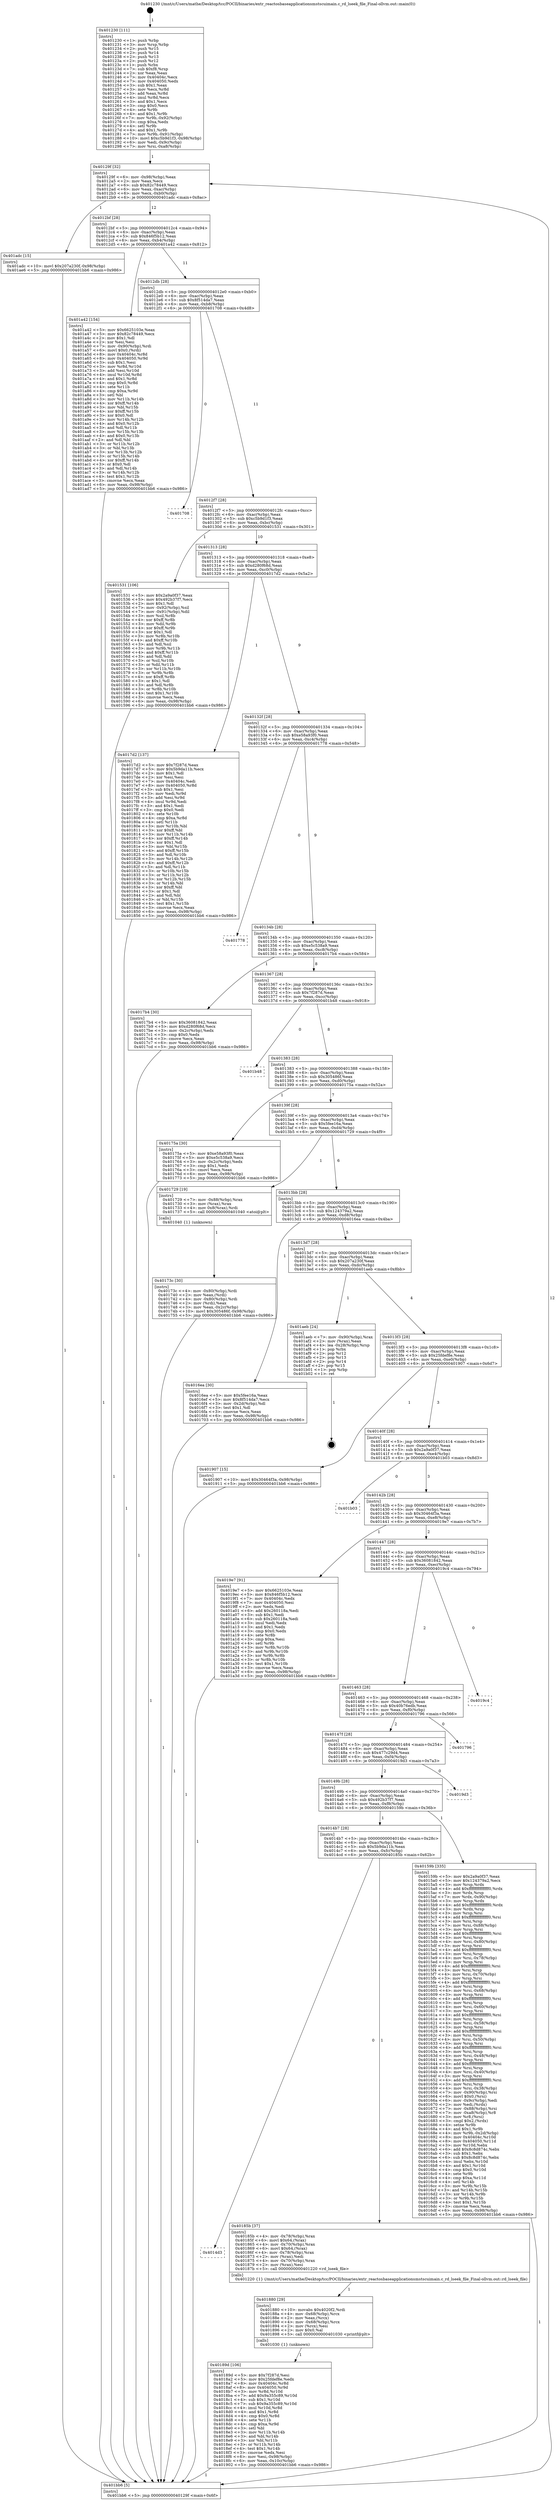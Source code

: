 digraph "0x401230" {
  label = "0x401230 (/mnt/c/Users/mathe/Desktop/tcc/POCII/binaries/extr_reactosbaseapplicationsmstscuimain.c_rd_lseek_file_Final-ollvm.out::main(0))"
  labelloc = "t"
  node[shape=record]

  Entry [label="",width=0.3,height=0.3,shape=circle,fillcolor=black,style=filled]
  "0x40129f" [label="{
     0x40129f [32]\l
     | [instrs]\l
     &nbsp;&nbsp;0x40129f \<+6\>: mov -0x98(%rbp),%eax\l
     &nbsp;&nbsp;0x4012a5 \<+2\>: mov %eax,%ecx\l
     &nbsp;&nbsp;0x4012a7 \<+6\>: sub $0x82c78449,%ecx\l
     &nbsp;&nbsp;0x4012ad \<+6\>: mov %eax,-0xac(%rbp)\l
     &nbsp;&nbsp;0x4012b3 \<+6\>: mov %ecx,-0xb0(%rbp)\l
     &nbsp;&nbsp;0x4012b9 \<+6\>: je 0000000000401adc \<main+0x8ac\>\l
  }"]
  "0x401adc" [label="{
     0x401adc [15]\l
     | [instrs]\l
     &nbsp;&nbsp;0x401adc \<+10\>: movl $0x207a230f,-0x98(%rbp)\l
     &nbsp;&nbsp;0x401ae6 \<+5\>: jmp 0000000000401bb6 \<main+0x986\>\l
  }"]
  "0x4012bf" [label="{
     0x4012bf [28]\l
     | [instrs]\l
     &nbsp;&nbsp;0x4012bf \<+5\>: jmp 00000000004012c4 \<main+0x94\>\l
     &nbsp;&nbsp;0x4012c4 \<+6\>: mov -0xac(%rbp),%eax\l
     &nbsp;&nbsp;0x4012ca \<+5\>: sub $0x846f5b12,%eax\l
     &nbsp;&nbsp;0x4012cf \<+6\>: mov %eax,-0xb4(%rbp)\l
     &nbsp;&nbsp;0x4012d5 \<+6\>: je 0000000000401a42 \<main+0x812\>\l
  }"]
  Exit [label="",width=0.3,height=0.3,shape=circle,fillcolor=black,style=filled,peripheries=2]
  "0x401a42" [label="{
     0x401a42 [154]\l
     | [instrs]\l
     &nbsp;&nbsp;0x401a42 \<+5\>: mov $0x6625103e,%eax\l
     &nbsp;&nbsp;0x401a47 \<+5\>: mov $0x82c78449,%ecx\l
     &nbsp;&nbsp;0x401a4c \<+2\>: mov $0x1,%dl\l
     &nbsp;&nbsp;0x401a4e \<+2\>: xor %esi,%esi\l
     &nbsp;&nbsp;0x401a50 \<+7\>: mov -0x90(%rbp),%rdi\l
     &nbsp;&nbsp;0x401a57 \<+6\>: movl $0x0,(%rdi)\l
     &nbsp;&nbsp;0x401a5d \<+8\>: mov 0x40404c,%r8d\l
     &nbsp;&nbsp;0x401a65 \<+8\>: mov 0x404050,%r9d\l
     &nbsp;&nbsp;0x401a6d \<+3\>: sub $0x1,%esi\l
     &nbsp;&nbsp;0x401a70 \<+3\>: mov %r8d,%r10d\l
     &nbsp;&nbsp;0x401a73 \<+3\>: add %esi,%r10d\l
     &nbsp;&nbsp;0x401a76 \<+4\>: imul %r10d,%r8d\l
     &nbsp;&nbsp;0x401a7a \<+4\>: and $0x1,%r8d\l
     &nbsp;&nbsp;0x401a7e \<+4\>: cmp $0x0,%r8d\l
     &nbsp;&nbsp;0x401a82 \<+4\>: sete %r11b\l
     &nbsp;&nbsp;0x401a86 \<+4\>: cmp $0xa,%r9d\l
     &nbsp;&nbsp;0x401a8a \<+3\>: setl %bl\l
     &nbsp;&nbsp;0x401a8d \<+3\>: mov %r11b,%r14b\l
     &nbsp;&nbsp;0x401a90 \<+4\>: xor $0xff,%r14b\l
     &nbsp;&nbsp;0x401a94 \<+3\>: mov %bl,%r15b\l
     &nbsp;&nbsp;0x401a97 \<+4\>: xor $0xff,%r15b\l
     &nbsp;&nbsp;0x401a9b \<+3\>: xor $0x0,%dl\l
     &nbsp;&nbsp;0x401a9e \<+3\>: mov %r14b,%r12b\l
     &nbsp;&nbsp;0x401aa1 \<+4\>: and $0x0,%r12b\l
     &nbsp;&nbsp;0x401aa5 \<+3\>: and %dl,%r11b\l
     &nbsp;&nbsp;0x401aa8 \<+3\>: mov %r15b,%r13b\l
     &nbsp;&nbsp;0x401aab \<+4\>: and $0x0,%r13b\l
     &nbsp;&nbsp;0x401aaf \<+2\>: and %dl,%bl\l
     &nbsp;&nbsp;0x401ab1 \<+3\>: or %r11b,%r12b\l
     &nbsp;&nbsp;0x401ab4 \<+3\>: or %bl,%r13b\l
     &nbsp;&nbsp;0x401ab7 \<+3\>: xor %r13b,%r12b\l
     &nbsp;&nbsp;0x401aba \<+3\>: or %r15b,%r14b\l
     &nbsp;&nbsp;0x401abd \<+4\>: xor $0xff,%r14b\l
     &nbsp;&nbsp;0x401ac1 \<+3\>: or $0x0,%dl\l
     &nbsp;&nbsp;0x401ac4 \<+3\>: and %dl,%r14b\l
     &nbsp;&nbsp;0x401ac7 \<+3\>: or %r14b,%r12b\l
     &nbsp;&nbsp;0x401aca \<+4\>: test $0x1,%r12b\l
     &nbsp;&nbsp;0x401ace \<+3\>: cmovne %ecx,%eax\l
     &nbsp;&nbsp;0x401ad1 \<+6\>: mov %eax,-0x98(%rbp)\l
     &nbsp;&nbsp;0x401ad7 \<+5\>: jmp 0000000000401bb6 \<main+0x986\>\l
  }"]
  "0x4012db" [label="{
     0x4012db [28]\l
     | [instrs]\l
     &nbsp;&nbsp;0x4012db \<+5\>: jmp 00000000004012e0 \<main+0xb0\>\l
     &nbsp;&nbsp;0x4012e0 \<+6\>: mov -0xac(%rbp),%eax\l
     &nbsp;&nbsp;0x4012e6 \<+5\>: sub $0x8f514da7,%eax\l
     &nbsp;&nbsp;0x4012eb \<+6\>: mov %eax,-0xb8(%rbp)\l
     &nbsp;&nbsp;0x4012f1 \<+6\>: je 0000000000401708 \<main+0x4d8\>\l
  }"]
  "0x40189d" [label="{
     0x40189d [106]\l
     | [instrs]\l
     &nbsp;&nbsp;0x40189d \<+5\>: mov $0x7f287d,%esi\l
     &nbsp;&nbsp;0x4018a2 \<+5\>: mov $0x25fdef8e,%edx\l
     &nbsp;&nbsp;0x4018a7 \<+8\>: mov 0x40404c,%r8d\l
     &nbsp;&nbsp;0x4018af \<+8\>: mov 0x404050,%r9d\l
     &nbsp;&nbsp;0x4018b7 \<+3\>: mov %r8d,%r10d\l
     &nbsp;&nbsp;0x4018ba \<+7\>: add $0x9a355c89,%r10d\l
     &nbsp;&nbsp;0x4018c1 \<+4\>: sub $0x1,%r10d\l
     &nbsp;&nbsp;0x4018c5 \<+7\>: sub $0x9a355c89,%r10d\l
     &nbsp;&nbsp;0x4018cc \<+4\>: imul %r10d,%r8d\l
     &nbsp;&nbsp;0x4018d0 \<+4\>: and $0x1,%r8d\l
     &nbsp;&nbsp;0x4018d4 \<+4\>: cmp $0x0,%r8d\l
     &nbsp;&nbsp;0x4018d8 \<+4\>: sete %r11b\l
     &nbsp;&nbsp;0x4018dc \<+4\>: cmp $0xa,%r9d\l
     &nbsp;&nbsp;0x4018e0 \<+3\>: setl %bl\l
     &nbsp;&nbsp;0x4018e3 \<+3\>: mov %r11b,%r14b\l
     &nbsp;&nbsp;0x4018e6 \<+3\>: and %bl,%r14b\l
     &nbsp;&nbsp;0x4018e9 \<+3\>: xor %bl,%r11b\l
     &nbsp;&nbsp;0x4018ec \<+3\>: or %r11b,%r14b\l
     &nbsp;&nbsp;0x4018ef \<+4\>: test $0x1,%r14b\l
     &nbsp;&nbsp;0x4018f3 \<+3\>: cmovne %edx,%esi\l
     &nbsp;&nbsp;0x4018f6 \<+6\>: mov %esi,-0x98(%rbp)\l
     &nbsp;&nbsp;0x4018fc \<+6\>: mov %eax,-0x10c(%rbp)\l
     &nbsp;&nbsp;0x401902 \<+5\>: jmp 0000000000401bb6 \<main+0x986\>\l
  }"]
  "0x401708" [label="{
     0x401708\l
  }", style=dashed]
  "0x4012f7" [label="{
     0x4012f7 [28]\l
     | [instrs]\l
     &nbsp;&nbsp;0x4012f7 \<+5\>: jmp 00000000004012fc \<main+0xcc\>\l
     &nbsp;&nbsp;0x4012fc \<+6\>: mov -0xac(%rbp),%eax\l
     &nbsp;&nbsp;0x401302 \<+5\>: sub $0xc5b9d1f3,%eax\l
     &nbsp;&nbsp;0x401307 \<+6\>: mov %eax,-0xbc(%rbp)\l
     &nbsp;&nbsp;0x40130d \<+6\>: je 0000000000401531 \<main+0x301\>\l
  }"]
  "0x401880" [label="{
     0x401880 [29]\l
     | [instrs]\l
     &nbsp;&nbsp;0x401880 \<+10\>: movabs $0x4020f2,%rdi\l
     &nbsp;&nbsp;0x40188a \<+4\>: mov -0x68(%rbp),%rcx\l
     &nbsp;&nbsp;0x40188e \<+2\>: mov %eax,(%rcx)\l
     &nbsp;&nbsp;0x401890 \<+4\>: mov -0x68(%rbp),%rcx\l
     &nbsp;&nbsp;0x401894 \<+2\>: mov (%rcx),%esi\l
     &nbsp;&nbsp;0x401896 \<+2\>: mov $0x0,%al\l
     &nbsp;&nbsp;0x401898 \<+5\>: call 0000000000401030 \<printf@plt\>\l
     | [calls]\l
     &nbsp;&nbsp;0x401030 \{1\} (unknown)\l
  }"]
  "0x401531" [label="{
     0x401531 [106]\l
     | [instrs]\l
     &nbsp;&nbsp;0x401531 \<+5\>: mov $0x2a9a0f37,%eax\l
     &nbsp;&nbsp;0x401536 \<+5\>: mov $0x492b37f7,%ecx\l
     &nbsp;&nbsp;0x40153b \<+2\>: mov $0x1,%dl\l
     &nbsp;&nbsp;0x40153d \<+7\>: mov -0x92(%rbp),%sil\l
     &nbsp;&nbsp;0x401544 \<+7\>: mov -0x91(%rbp),%dil\l
     &nbsp;&nbsp;0x40154b \<+3\>: mov %sil,%r8b\l
     &nbsp;&nbsp;0x40154e \<+4\>: xor $0xff,%r8b\l
     &nbsp;&nbsp;0x401552 \<+3\>: mov %dil,%r9b\l
     &nbsp;&nbsp;0x401555 \<+4\>: xor $0xff,%r9b\l
     &nbsp;&nbsp;0x401559 \<+3\>: xor $0x1,%dl\l
     &nbsp;&nbsp;0x40155c \<+3\>: mov %r8b,%r10b\l
     &nbsp;&nbsp;0x40155f \<+4\>: and $0xff,%r10b\l
     &nbsp;&nbsp;0x401563 \<+3\>: and %dl,%sil\l
     &nbsp;&nbsp;0x401566 \<+3\>: mov %r9b,%r11b\l
     &nbsp;&nbsp;0x401569 \<+4\>: and $0xff,%r11b\l
     &nbsp;&nbsp;0x40156d \<+3\>: and %dl,%dil\l
     &nbsp;&nbsp;0x401570 \<+3\>: or %sil,%r10b\l
     &nbsp;&nbsp;0x401573 \<+3\>: or %dil,%r11b\l
     &nbsp;&nbsp;0x401576 \<+3\>: xor %r11b,%r10b\l
     &nbsp;&nbsp;0x401579 \<+3\>: or %r9b,%r8b\l
     &nbsp;&nbsp;0x40157c \<+4\>: xor $0xff,%r8b\l
     &nbsp;&nbsp;0x401580 \<+3\>: or $0x1,%dl\l
     &nbsp;&nbsp;0x401583 \<+3\>: and %dl,%r8b\l
     &nbsp;&nbsp;0x401586 \<+3\>: or %r8b,%r10b\l
     &nbsp;&nbsp;0x401589 \<+4\>: test $0x1,%r10b\l
     &nbsp;&nbsp;0x40158d \<+3\>: cmovne %ecx,%eax\l
     &nbsp;&nbsp;0x401590 \<+6\>: mov %eax,-0x98(%rbp)\l
     &nbsp;&nbsp;0x401596 \<+5\>: jmp 0000000000401bb6 \<main+0x986\>\l
  }"]
  "0x401313" [label="{
     0x401313 [28]\l
     | [instrs]\l
     &nbsp;&nbsp;0x401313 \<+5\>: jmp 0000000000401318 \<main+0xe8\>\l
     &nbsp;&nbsp;0x401318 \<+6\>: mov -0xac(%rbp),%eax\l
     &nbsp;&nbsp;0x40131e \<+5\>: sub $0xd280f68d,%eax\l
     &nbsp;&nbsp;0x401323 \<+6\>: mov %eax,-0xc0(%rbp)\l
     &nbsp;&nbsp;0x401329 \<+6\>: je 00000000004017d2 \<main+0x5a2\>\l
  }"]
  "0x401bb6" [label="{
     0x401bb6 [5]\l
     | [instrs]\l
     &nbsp;&nbsp;0x401bb6 \<+5\>: jmp 000000000040129f \<main+0x6f\>\l
  }"]
  "0x401230" [label="{
     0x401230 [111]\l
     | [instrs]\l
     &nbsp;&nbsp;0x401230 \<+1\>: push %rbp\l
     &nbsp;&nbsp;0x401231 \<+3\>: mov %rsp,%rbp\l
     &nbsp;&nbsp;0x401234 \<+2\>: push %r15\l
     &nbsp;&nbsp;0x401236 \<+2\>: push %r14\l
     &nbsp;&nbsp;0x401238 \<+2\>: push %r13\l
     &nbsp;&nbsp;0x40123a \<+2\>: push %r12\l
     &nbsp;&nbsp;0x40123c \<+1\>: push %rbx\l
     &nbsp;&nbsp;0x40123d \<+7\>: sub $0xf8,%rsp\l
     &nbsp;&nbsp;0x401244 \<+2\>: xor %eax,%eax\l
     &nbsp;&nbsp;0x401246 \<+7\>: mov 0x40404c,%ecx\l
     &nbsp;&nbsp;0x40124d \<+7\>: mov 0x404050,%edx\l
     &nbsp;&nbsp;0x401254 \<+3\>: sub $0x1,%eax\l
     &nbsp;&nbsp;0x401257 \<+3\>: mov %ecx,%r8d\l
     &nbsp;&nbsp;0x40125a \<+3\>: add %eax,%r8d\l
     &nbsp;&nbsp;0x40125d \<+4\>: imul %r8d,%ecx\l
     &nbsp;&nbsp;0x401261 \<+3\>: and $0x1,%ecx\l
     &nbsp;&nbsp;0x401264 \<+3\>: cmp $0x0,%ecx\l
     &nbsp;&nbsp;0x401267 \<+4\>: sete %r9b\l
     &nbsp;&nbsp;0x40126b \<+4\>: and $0x1,%r9b\l
     &nbsp;&nbsp;0x40126f \<+7\>: mov %r9b,-0x92(%rbp)\l
     &nbsp;&nbsp;0x401276 \<+3\>: cmp $0xa,%edx\l
     &nbsp;&nbsp;0x401279 \<+4\>: setl %r9b\l
     &nbsp;&nbsp;0x40127d \<+4\>: and $0x1,%r9b\l
     &nbsp;&nbsp;0x401281 \<+7\>: mov %r9b,-0x91(%rbp)\l
     &nbsp;&nbsp;0x401288 \<+10\>: movl $0xc5b9d1f3,-0x98(%rbp)\l
     &nbsp;&nbsp;0x401292 \<+6\>: mov %edi,-0x9c(%rbp)\l
     &nbsp;&nbsp;0x401298 \<+7\>: mov %rsi,-0xa8(%rbp)\l
  }"]
  "0x4014d3" [label="{
     0x4014d3\l
  }", style=dashed]
  "0x4017d2" [label="{
     0x4017d2 [137]\l
     | [instrs]\l
     &nbsp;&nbsp;0x4017d2 \<+5\>: mov $0x7f287d,%eax\l
     &nbsp;&nbsp;0x4017d7 \<+5\>: mov $0x5b9da11b,%ecx\l
     &nbsp;&nbsp;0x4017dc \<+2\>: mov $0x1,%dl\l
     &nbsp;&nbsp;0x4017de \<+2\>: xor %esi,%esi\l
     &nbsp;&nbsp;0x4017e0 \<+7\>: mov 0x40404c,%edi\l
     &nbsp;&nbsp;0x4017e7 \<+8\>: mov 0x404050,%r8d\l
     &nbsp;&nbsp;0x4017ef \<+3\>: sub $0x1,%esi\l
     &nbsp;&nbsp;0x4017f2 \<+3\>: mov %edi,%r9d\l
     &nbsp;&nbsp;0x4017f5 \<+3\>: add %esi,%r9d\l
     &nbsp;&nbsp;0x4017f8 \<+4\>: imul %r9d,%edi\l
     &nbsp;&nbsp;0x4017fc \<+3\>: and $0x1,%edi\l
     &nbsp;&nbsp;0x4017ff \<+3\>: cmp $0x0,%edi\l
     &nbsp;&nbsp;0x401802 \<+4\>: sete %r10b\l
     &nbsp;&nbsp;0x401806 \<+4\>: cmp $0xa,%r8d\l
     &nbsp;&nbsp;0x40180a \<+4\>: setl %r11b\l
     &nbsp;&nbsp;0x40180e \<+3\>: mov %r10b,%bl\l
     &nbsp;&nbsp;0x401811 \<+3\>: xor $0xff,%bl\l
     &nbsp;&nbsp;0x401814 \<+3\>: mov %r11b,%r14b\l
     &nbsp;&nbsp;0x401817 \<+4\>: xor $0xff,%r14b\l
     &nbsp;&nbsp;0x40181b \<+3\>: xor $0x1,%dl\l
     &nbsp;&nbsp;0x40181e \<+3\>: mov %bl,%r15b\l
     &nbsp;&nbsp;0x401821 \<+4\>: and $0xff,%r15b\l
     &nbsp;&nbsp;0x401825 \<+3\>: and %dl,%r10b\l
     &nbsp;&nbsp;0x401828 \<+3\>: mov %r14b,%r12b\l
     &nbsp;&nbsp;0x40182b \<+4\>: and $0xff,%r12b\l
     &nbsp;&nbsp;0x40182f \<+3\>: and %dl,%r11b\l
     &nbsp;&nbsp;0x401832 \<+3\>: or %r10b,%r15b\l
     &nbsp;&nbsp;0x401835 \<+3\>: or %r11b,%r12b\l
     &nbsp;&nbsp;0x401838 \<+3\>: xor %r12b,%r15b\l
     &nbsp;&nbsp;0x40183b \<+3\>: or %r14b,%bl\l
     &nbsp;&nbsp;0x40183e \<+3\>: xor $0xff,%bl\l
     &nbsp;&nbsp;0x401841 \<+3\>: or $0x1,%dl\l
     &nbsp;&nbsp;0x401844 \<+2\>: and %dl,%bl\l
     &nbsp;&nbsp;0x401846 \<+3\>: or %bl,%r15b\l
     &nbsp;&nbsp;0x401849 \<+4\>: test $0x1,%r15b\l
     &nbsp;&nbsp;0x40184d \<+3\>: cmovne %ecx,%eax\l
     &nbsp;&nbsp;0x401850 \<+6\>: mov %eax,-0x98(%rbp)\l
     &nbsp;&nbsp;0x401856 \<+5\>: jmp 0000000000401bb6 \<main+0x986\>\l
  }"]
  "0x40132f" [label="{
     0x40132f [28]\l
     | [instrs]\l
     &nbsp;&nbsp;0x40132f \<+5\>: jmp 0000000000401334 \<main+0x104\>\l
     &nbsp;&nbsp;0x401334 \<+6\>: mov -0xac(%rbp),%eax\l
     &nbsp;&nbsp;0x40133a \<+5\>: sub $0xe58a93f0,%eax\l
     &nbsp;&nbsp;0x40133f \<+6\>: mov %eax,-0xc4(%rbp)\l
     &nbsp;&nbsp;0x401345 \<+6\>: je 0000000000401778 \<main+0x548\>\l
  }"]
  "0x40185b" [label="{
     0x40185b [37]\l
     | [instrs]\l
     &nbsp;&nbsp;0x40185b \<+4\>: mov -0x78(%rbp),%rax\l
     &nbsp;&nbsp;0x40185f \<+6\>: movl $0x64,(%rax)\l
     &nbsp;&nbsp;0x401865 \<+4\>: mov -0x70(%rbp),%rax\l
     &nbsp;&nbsp;0x401869 \<+6\>: movl $0x64,(%rax)\l
     &nbsp;&nbsp;0x40186f \<+4\>: mov -0x78(%rbp),%rax\l
     &nbsp;&nbsp;0x401873 \<+2\>: mov (%rax),%edi\l
     &nbsp;&nbsp;0x401875 \<+4\>: mov -0x70(%rbp),%rax\l
     &nbsp;&nbsp;0x401879 \<+2\>: mov (%rax),%esi\l
     &nbsp;&nbsp;0x40187b \<+5\>: call 0000000000401220 \<rd_lseek_file\>\l
     | [calls]\l
     &nbsp;&nbsp;0x401220 \{1\} (/mnt/c/Users/mathe/Desktop/tcc/POCII/binaries/extr_reactosbaseapplicationsmstscuimain.c_rd_lseek_file_Final-ollvm.out::rd_lseek_file)\l
  }"]
  "0x401778" [label="{
     0x401778\l
  }", style=dashed]
  "0x40134b" [label="{
     0x40134b [28]\l
     | [instrs]\l
     &nbsp;&nbsp;0x40134b \<+5\>: jmp 0000000000401350 \<main+0x120\>\l
     &nbsp;&nbsp;0x401350 \<+6\>: mov -0xac(%rbp),%eax\l
     &nbsp;&nbsp;0x401356 \<+5\>: sub $0xe5c538a9,%eax\l
     &nbsp;&nbsp;0x40135b \<+6\>: mov %eax,-0xc8(%rbp)\l
     &nbsp;&nbsp;0x401361 \<+6\>: je 00000000004017b4 \<main+0x584\>\l
  }"]
  "0x40173c" [label="{
     0x40173c [30]\l
     | [instrs]\l
     &nbsp;&nbsp;0x40173c \<+4\>: mov -0x80(%rbp),%rdi\l
     &nbsp;&nbsp;0x401740 \<+2\>: mov %eax,(%rdi)\l
     &nbsp;&nbsp;0x401742 \<+4\>: mov -0x80(%rbp),%rdi\l
     &nbsp;&nbsp;0x401746 \<+2\>: mov (%rdi),%eax\l
     &nbsp;&nbsp;0x401748 \<+3\>: mov %eax,-0x2c(%rbp)\l
     &nbsp;&nbsp;0x40174b \<+10\>: movl $0x305486f,-0x98(%rbp)\l
     &nbsp;&nbsp;0x401755 \<+5\>: jmp 0000000000401bb6 \<main+0x986\>\l
  }"]
  "0x4017b4" [label="{
     0x4017b4 [30]\l
     | [instrs]\l
     &nbsp;&nbsp;0x4017b4 \<+5\>: mov $0x36081842,%eax\l
     &nbsp;&nbsp;0x4017b9 \<+5\>: mov $0xd280f68d,%ecx\l
     &nbsp;&nbsp;0x4017be \<+3\>: mov -0x2c(%rbp),%edx\l
     &nbsp;&nbsp;0x4017c1 \<+3\>: cmp $0x0,%edx\l
     &nbsp;&nbsp;0x4017c4 \<+3\>: cmove %ecx,%eax\l
     &nbsp;&nbsp;0x4017c7 \<+6\>: mov %eax,-0x98(%rbp)\l
     &nbsp;&nbsp;0x4017cd \<+5\>: jmp 0000000000401bb6 \<main+0x986\>\l
  }"]
  "0x401367" [label="{
     0x401367 [28]\l
     | [instrs]\l
     &nbsp;&nbsp;0x401367 \<+5\>: jmp 000000000040136c \<main+0x13c\>\l
     &nbsp;&nbsp;0x40136c \<+6\>: mov -0xac(%rbp),%eax\l
     &nbsp;&nbsp;0x401372 \<+5\>: sub $0x7f287d,%eax\l
     &nbsp;&nbsp;0x401377 \<+6\>: mov %eax,-0xcc(%rbp)\l
     &nbsp;&nbsp;0x40137d \<+6\>: je 0000000000401b48 \<main+0x918\>\l
  }"]
  "0x4014b7" [label="{
     0x4014b7 [28]\l
     | [instrs]\l
     &nbsp;&nbsp;0x4014b7 \<+5\>: jmp 00000000004014bc \<main+0x28c\>\l
     &nbsp;&nbsp;0x4014bc \<+6\>: mov -0xac(%rbp),%eax\l
     &nbsp;&nbsp;0x4014c2 \<+5\>: sub $0x5b9da11b,%eax\l
     &nbsp;&nbsp;0x4014c7 \<+6\>: mov %eax,-0xfc(%rbp)\l
     &nbsp;&nbsp;0x4014cd \<+6\>: je 000000000040185b \<main+0x62b\>\l
  }"]
  "0x401b48" [label="{
     0x401b48\l
  }", style=dashed]
  "0x401383" [label="{
     0x401383 [28]\l
     | [instrs]\l
     &nbsp;&nbsp;0x401383 \<+5\>: jmp 0000000000401388 \<main+0x158\>\l
     &nbsp;&nbsp;0x401388 \<+6\>: mov -0xac(%rbp),%eax\l
     &nbsp;&nbsp;0x40138e \<+5\>: sub $0x305486f,%eax\l
     &nbsp;&nbsp;0x401393 \<+6\>: mov %eax,-0xd0(%rbp)\l
     &nbsp;&nbsp;0x401399 \<+6\>: je 000000000040175a \<main+0x52a\>\l
  }"]
  "0x40159b" [label="{
     0x40159b [335]\l
     | [instrs]\l
     &nbsp;&nbsp;0x40159b \<+5\>: mov $0x2a9a0f37,%eax\l
     &nbsp;&nbsp;0x4015a0 \<+5\>: mov $0x124379a2,%ecx\l
     &nbsp;&nbsp;0x4015a5 \<+3\>: mov %rsp,%rdx\l
     &nbsp;&nbsp;0x4015a8 \<+4\>: add $0xfffffffffffffff0,%rdx\l
     &nbsp;&nbsp;0x4015ac \<+3\>: mov %rdx,%rsp\l
     &nbsp;&nbsp;0x4015af \<+7\>: mov %rdx,-0x90(%rbp)\l
     &nbsp;&nbsp;0x4015b6 \<+3\>: mov %rsp,%rdx\l
     &nbsp;&nbsp;0x4015b9 \<+4\>: add $0xfffffffffffffff0,%rdx\l
     &nbsp;&nbsp;0x4015bd \<+3\>: mov %rdx,%rsp\l
     &nbsp;&nbsp;0x4015c0 \<+3\>: mov %rsp,%rsi\l
     &nbsp;&nbsp;0x4015c3 \<+4\>: add $0xfffffffffffffff0,%rsi\l
     &nbsp;&nbsp;0x4015c7 \<+3\>: mov %rsi,%rsp\l
     &nbsp;&nbsp;0x4015ca \<+7\>: mov %rsi,-0x88(%rbp)\l
     &nbsp;&nbsp;0x4015d1 \<+3\>: mov %rsp,%rsi\l
     &nbsp;&nbsp;0x4015d4 \<+4\>: add $0xfffffffffffffff0,%rsi\l
     &nbsp;&nbsp;0x4015d8 \<+3\>: mov %rsi,%rsp\l
     &nbsp;&nbsp;0x4015db \<+4\>: mov %rsi,-0x80(%rbp)\l
     &nbsp;&nbsp;0x4015df \<+3\>: mov %rsp,%rsi\l
     &nbsp;&nbsp;0x4015e2 \<+4\>: add $0xfffffffffffffff0,%rsi\l
     &nbsp;&nbsp;0x4015e6 \<+3\>: mov %rsi,%rsp\l
     &nbsp;&nbsp;0x4015e9 \<+4\>: mov %rsi,-0x78(%rbp)\l
     &nbsp;&nbsp;0x4015ed \<+3\>: mov %rsp,%rsi\l
     &nbsp;&nbsp;0x4015f0 \<+4\>: add $0xfffffffffffffff0,%rsi\l
     &nbsp;&nbsp;0x4015f4 \<+3\>: mov %rsi,%rsp\l
     &nbsp;&nbsp;0x4015f7 \<+4\>: mov %rsi,-0x70(%rbp)\l
     &nbsp;&nbsp;0x4015fb \<+3\>: mov %rsp,%rsi\l
     &nbsp;&nbsp;0x4015fe \<+4\>: add $0xfffffffffffffff0,%rsi\l
     &nbsp;&nbsp;0x401602 \<+3\>: mov %rsi,%rsp\l
     &nbsp;&nbsp;0x401605 \<+4\>: mov %rsi,-0x68(%rbp)\l
     &nbsp;&nbsp;0x401609 \<+3\>: mov %rsp,%rsi\l
     &nbsp;&nbsp;0x40160c \<+4\>: add $0xfffffffffffffff0,%rsi\l
     &nbsp;&nbsp;0x401610 \<+3\>: mov %rsi,%rsp\l
     &nbsp;&nbsp;0x401613 \<+4\>: mov %rsi,-0x60(%rbp)\l
     &nbsp;&nbsp;0x401617 \<+3\>: mov %rsp,%rsi\l
     &nbsp;&nbsp;0x40161a \<+4\>: add $0xfffffffffffffff0,%rsi\l
     &nbsp;&nbsp;0x40161e \<+3\>: mov %rsi,%rsp\l
     &nbsp;&nbsp;0x401621 \<+4\>: mov %rsi,-0x58(%rbp)\l
     &nbsp;&nbsp;0x401625 \<+3\>: mov %rsp,%rsi\l
     &nbsp;&nbsp;0x401628 \<+4\>: add $0xfffffffffffffff0,%rsi\l
     &nbsp;&nbsp;0x40162c \<+3\>: mov %rsi,%rsp\l
     &nbsp;&nbsp;0x40162f \<+4\>: mov %rsi,-0x50(%rbp)\l
     &nbsp;&nbsp;0x401633 \<+3\>: mov %rsp,%rsi\l
     &nbsp;&nbsp;0x401636 \<+4\>: add $0xfffffffffffffff0,%rsi\l
     &nbsp;&nbsp;0x40163a \<+3\>: mov %rsi,%rsp\l
     &nbsp;&nbsp;0x40163d \<+4\>: mov %rsi,-0x48(%rbp)\l
     &nbsp;&nbsp;0x401641 \<+3\>: mov %rsp,%rsi\l
     &nbsp;&nbsp;0x401644 \<+4\>: add $0xfffffffffffffff0,%rsi\l
     &nbsp;&nbsp;0x401648 \<+3\>: mov %rsi,%rsp\l
     &nbsp;&nbsp;0x40164b \<+4\>: mov %rsi,-0x40(%rbp)\l
     &nbsp;&nbsp;0x40164f \<+3\>: mov %rsp,%rsi\l
     &nbsp;&nbsp;0x401652 \<+4\>: add $0xfffffffffffffff0,%rsi\l
     &nbsp;&nbsp;0x401656 \<+3\>: mov %rsi,%rsp\l
     &nbsp;&nbsp;0x401659 \<+4\>: mov %rsi,-0x38(%rbp)\l
     &nbsp;&nbsp;0x40165d \<+7\>: mov -0x90(%rbp),%rsi\l
     &nbsp;&nbsp;0x401664 \<+6\>: movl $0x0,(%rsi)\l
     &nbsp;&nbsp;0x40166a \<+6\>: mov -0x9c(%rbp),%edi\l
     &nbsp;&nbsp;0x401670 \<+2\>: mov %edi,(%rdx)\l
     &nbsp;&nbsp;0x401672 \<+7\>: mov -0x88(%rbp),%rsi\l
     &nbsp;&nbsp;0x401679 \<+7\>: mov -0xa8(%rbp),%r8\l
     &nbsp;&nbsp;0x401680 \<+3\>: mov %r8,(%rsi)\l
     &nbsp;&nbsp;0x401683 \<+3\>: cmpl $0x2,(%rdx)\l
     &nbsp;&nbsp;0x401686 \<+4\>: setne %r9b\l
     &nbsp;&nbsp;0x40168a \<+4\>: and $0x1,%r9b\l
     &nbsp;&nbsp;0x40168e \<+4\>: mov %r9b,-0x2d(%rbp)\l
     &nbsp;&nbsp;0x401692 \<+8\>: mov 0x40404c,%r10d\l
     &nbsp;&nbsp;0x40169a \<+8\>: mov 0x404050,%r11d\l
     &nbsp;&nbsp;0x4016a2 \<+3\>: mov %r10d,%ebx\l
     &nbsp;&nbsp;0x4016a5 \<+6\>: add $0x8c8d874c,%ebx\l
     &nbsp;&nbsp;0x4016ab \<+3\>: sub $0x1,%ebx\l
     &nbsp;&nbsp;0x4016ae \<+6\>: sub $0x8c8d874c,%ebx\l
     &nbsp;&nbsp;0x4016b4 \<+4\>: imul %ebx,%r10d\l
     &nbsp;&nbsp;0x4016b8 \<+4\>: and $0x1,%r10d\l
     &nbsp;&nbsp;0x4016bc \<+4\>: cmp $0x0,%r10d\l
     &nbsp;&nbsp;0x4016c0 \<+4\>: sete %r9b\l
     &nbsp;&nbsp;0x4016c4 \<+4\>: cmp $0xa,%r11d\l
     &nbsp;&nbsp;0x4016c8 \<+4\>: setl %r14b\l
     &nbsp;&nbsp;0x4016cc \<+3\>: mov %r9b,%r15b\l
     &nbsp;&nbsp;0x4016cf \<+3\>: and %r14b,%r15b\l
     &nbsp;&nbsp;0x4016d2 \<+3\>: xor %r14b,%r9b\l
     &nbsp;&nbsp;0x4016d5 \<+3\>: or %r9b,%r15b\l
     &nbsp;&nbsp;0x4016d8 \<+4\>: test $0x1,%r15b\l
     &nbsp;&nbsp;0x4016dc \<+3\>: cmovne %ecx,%eax\l
     &nbsp;&nbsp;0x4016df \<+6\>: mov %eax,-0x98(%rbp)\l
     &nbsp;&nbsp;0x4016e5 \<+5\>: jmp 0000000000401bb6 \<main+0x986\>\l
  }"]
  "0x40175a" [label="{
     0x40175a [30]\l
     | [instrs]\l
     &nbsp;&nbsp;0x40175a \<+5\>: mov $0xe58a93f0,%eax\l
     &nbsp;&nbsp;0x40175f \<+5\>: mov $0xe5c538a9,%ecx\l
     &nbsp;&nbsp;0x401764 \<+3\>: mov -0x2c(%rbp),%edx\l
     &nbsp;&nbsp;0x401767 \<+3\>: cmp $0x1,%edx\l
     &nbsp;&nbsp;0x40176a \<+3\>: cmovl %ecx,%eax\l
     &nbsp;&nbsp;0x40176d \<+6\>: mov %eax,-0x98(%rbp)\l
     &nbsp;&nbsp;0x401773 \<+5\>: jmp 0000000000401bb6 \<main+0x986\>\l
  }"]
  "0x40139f" [label="{
     0x40139f [28]\l
     | [instrs]\l
     &nbsp;&nbsp;0x40139f \<+5\>: jmp 00000000004013a4 \<main+0x174\>\l
     &nbsp;&nbsp;0x4013a4 \<+6\>: mov -0xac(%rbp),%eax\l
     &nbsp;&nbsp;0x4013aa \<+5\>: sub $0x5fee16a,%eax\l
     &nbsp;&nbsp;0x4013af \<+6\>: mov %eax,-0xd4(%rbp)\l
     &nbsp;&nbsp;0x4013b5 \<+6\>: je 0000000000401729 \<main+0x4f9\>\l
  }"]
  "0x40149b" [label="{
     0x40149b [28]\l
     | [instrs]\l
     &nbsp;&nbsp;0x40149b \<+5\>: jmp 00000000004014a0 \<main+0x270\>\l
     &nbsp;&nbsp;0x4014a0 \<+6\>: mov -0xac(%rbp),%eax\l
     &nbsp;&nbsp;0x4014a6 \<+5\>: sub $0x492b37f7,%eax\l
     &nbsp;&nbsp;0x4014ab \<+6\>: mov %eax,-0xf8(%rbp)\l
     &nbsp;&nbsp;0x4014b1 \<+6\>: je 000000000040159b \<main+0x36b\>\l
  }"]
  "0x401729" [label="{
     0x401729 [19]\l
     | [instrs]\l
     &nbsp;&nbsp;0x401729 \<+7\>: mov -0x88(%rbp),%rax\l
     &nbsp;&nbsp;0x401730 \<+3\>: mov (%rax),%rax\l
     &nbsp;&nbsp;0x401733 \<+4\>: mov 0x8(%rax),%rdi\l
     &nbsp;&nbsp;0x401737 \<+5\>: call 0000000000401040 \<atoi@plt\>\l
     | [calls]\l
     &nbsp;&nbsp;0x401040 \{1\} (unknown)\l
  }"]
  "0x4013bb" [label="{
     0x4013bb [28]\l
     | [instrs]\l
     &nbsp;&nbsp;0x4013bb \<+5\>: jmp 00000000004013c0 \<main+0x190\>\l
     &nbsp;&nbsp;0x4013c0 \<+6\>: mov -0xac(%rbp),%eax\l
     &nbsp;&nbsp;0x4013c6 \<+5\>: sub $0x124379a2,%eax\l
     &nbsp;&nbsp;0x4013cb \<+6\>: mov %eax,-0xd8(%rbp)\l
     &nbsp;&nbsp;0x4013d1 \<+6\>: je 00000000004016ea \<main+0x4ba\>\l
  }"]
  "0x4019d3" [label="{
     0x4019d3\l
  }", style=dashed]
  "0x4016ea" [label="{
     0x4016ea [30]\l
     | [instrs]\l
     &nbsp;&nbsp;0x4016ea \<+5\>: mov $0x5fee16a,%eax\l
     &nbsp;&nbsp;0x4016ef \<+5\>: mov $0x8f514da7,%ecx\l
     &nbsp;&nbsp;0x4016f4 \<+3\>: mov -0x2d(%rbp),%dl\l
     &nbsp;&nbsp;0x4016f7 \<+3\>: test $0x1,%dl\l
     &nbsp;&nbsp;0x4016fa \<+3\>: cmovne %ecx,%eax\l
     &nbsp;&nbsp;0x4016fd \<+6\>: mov %eax,-0x98(%rbp)\l
     &nbsp;&nbsp;0x401703 \<+5\>: jmp 0000000000401bb6 \<main+0x986\>\l
  }"]
  "0x4013d7" [label="{
     0x4013d7 [28]\l
     | [instrs]\l
     &nbsp;&nbsp;0x4013d7 \<+5\>: jmp 00000000004013dc \<main+0x1ac\>\l
     &nbsp;&nbsp;0x4013dc \<+6\>: mov -0xac(%rbp),%eax\l
     &nbsp;&nbsp;0x4013e2 \<+5\>: sub $0x207a230f,%eax\l
     &nbsp;&nbsp;0x4013e7 \<+6\>: mov %eax,-0xdc(%rbp)\l
     &nbsp;&nbsp;0x4013ed \<+6\>: je 0000000000401aeb \<main+0x8bb\>\l
  }"]
  "0x40147f" [label="{
     0x40147f [28]\l
     | [instrs]\l
     &nbsp;&nbsp;0x40147f \<+5\>: jmp 0000000000401484 \<main+0x254\>\l
     &nbsp;&nbsp;0x401484 \<+6\>: mov -0xac(%rbp),%eax\l
     &nbsp;&nbsp;0x40148a \<+5\>: sub $0x477c29d4,%eax\l
     &nbsp;&nbsp;0x40148f \<+6\>: mov %eax,-0xf4(%rbp)\l
     &nbsp;&nbsp;0x401495 \<+6\>: je 00000000004019d3 \<main+0x7a3\>\l
  }"]
  "0x401aeb" [label="{
     0x401aeb [24]\l
     | [instrs]\l
     &nbsp;&nbsp;0x401aeb \<+7\>: mov -0x90(%rbp),%rax\l
     &nbsp;&nbsp;0x401af2 \<+2\>: mov (%rax),%eax\l
     &nbsp;&nbsp;0x401af4 \<+4\>: lea -0x28(%rbp),%rsp\l
     &nbsp;&nbsp;0x401af8 \<+1\>: pop %rbx\l
     &nbsp;&nbsp;0x401af9 \<+2\>: pop %r12\l
     &nbsp;&nbsp;0x401afb \<+2\>: pop %r13\l
     &nbsp;&nbsp;0x401afd \<+2\>: pop %r14\l
     &nbsp;&nbsp;0x401aff \<+2\>: pop %r15\l
     &nbsp;&nbsp;0x401b01 \<+1\>: pop %rbp\l
     &nbsp;&nbsp;0x401b02 \<+1\>: ret\l
  }"]
  "0x4013f3" [label="{
     0x4013f3 [28]\l
     | [instrs]\l
     &nbsp;&nbsp;0x4013f3 \<+5\>: jmp 00000000004013f8 \<main+0x1c8\>\l
     &nbsp;&nbsp;0x4013f8 \<+6\>: mov -0xac(%rbp),%eax\l
     &nbsp;&nbsp;0x4013fe \<+5\>: sub $0x25fdef8e,%eax\l
     &nbsp;&nbsp;0x401403 \<+6\>: mov %eax,-0xe0(%rbp)\l
     &nbsp;&nbsp;0x401409 \<+6\>: je 0000000000401907 \<main+0x6d7\>\l
  }"]
  "0x401796" [label="{
     0x401796\l
  }", style=dashed]
  "0x401907" [label="{
     0x401907 [15]\l
     | [instrs]\l
     &nbsp;&nbsp;0x401907 \<+10\>: movl $0x30464f3a,-0x98(%rbp)\l
     &nbsp;&nbsp;0x401911 \<+5\>: jmp 0000000000401bb6 \<main+0x986\>\l
  }"]
  "0x40140f" [label="{
     0x40140f [28]\l
     | [instrs]\l
     &nbsp;&nbsp;0x40140f \<+5\>: jmp 0000000000401414 \<main+0x1e4\>\l
     &nbsp;&nbsp;0x401414 \<+6\>: mov -0xac(%rbp),%eax\l
     &nbsp;&nbsp;0x40141a \<+5\>: sub $0x2a9a0f37,%eax\l
     &nbsp;&nbsp;0x40141f \<+6\>: mov %eax,-0xe4(%rbp)\l
     &nbsp;&nbsp;0x401425 \<+6\>: je 0000000000401b03 \<main+0x8d3\>\l
  }"]
  "0x401463" [label="{
     0x401463 [28]\l
     | [instrs]\l
     &nbsp;&nbsp;0x401463 \<+5\>: jmp 0000000000401468 \<main+0x238\>\l
     &nbsp;&nbsp;0x401468 \<+6\>: mov -0xac(%rbp),%eax\l
     &nbsp;&nbsp;0x40146e \<+5\>: sub $0x40b76edb,%eax\l
     &nbsp;&nbsp;0x401473 \<+6\>: mov %eax,-0xf0(%rbp)\l
     &nbsp;&nbsp;0x401479 \<+6\>: je 0000000000401796 \<main+0x566\>\l
  }"]
  "0x401b03" [label="{
     0x401b03\l
  }", style=dashed]
  "0x40142b" [label="{
     0x40142b [28]\l
     | [instrs]\l
     &nbsp;&nbsp;0x40142b \<+5\>: jmp 0000000000401430 \<main+0x200\>\l
     &nbsp;&nbsp;0x401430 \<+6\>: mov -0xac(%rbp),%eax\l
     &nbsp;&nbsp;0x401436 \<+5\>: sub $0x30464f3a,%eax\l
     &nbsp;&nbsp;0x40143b \<+6\>: mov %eax,-0xe8(%rbp)\l
     &nbsp;&nbsp;0x401441 \<+6\>: je 00000000004019e7 \<main+0x7b7\>\l
  }"]
  "0x4019c4" [label="{
     0x4019c4\l
  }", style=dashed]
  "0x4019e7" [label="{
     0x4019e7 [91]\l
     | [instrs]\l
     &nbsp;&nbsp;0x4019e7 \<+5\>: mov $0x6625103e,%eax\l
     &nbsp;&nbsp;0x4019ec \<+5\>: mov $0x846f5b12,%ecx\l
     &nbsp;&nbsp;0x4019f1 \<+7\>: mov 0x40404c,%edx\l
     &nbsp;&nbsp;0x4019f8 \<+7\>: mov 0x404050,%esi\l
     &nbsp;&nbsp;0x4019ff \<+2\>: mov %edx,%edi\l
     &nbsp;&nbsp;0x401a01 \<+6\>: add $0x260118a,%edi\l
     &nbsp;&nbsp;0x401a07 \<+3\>: sub $0x1,%edi\l
     &nbsp;&nbsp;0x401a0a \<+6\>: sub $0x260118a,%edi\l
     &nbsp;&nbsp;0x401a10 \<+3\>: imul %edi,%edx\l
     &nbsp;&nbsp;0x401a13 \<+3\>: and $0x1,%edx\l
     &nbsp;&nbsp;0x401a16 \<+3\>: cmp $0x0,%edx\l
     &nbsp;&nbsp;0x401a19 \<+4\>: sete %r8b\l
     &nbsp;&nbsp;0x401a1d \<+3\>: cmp $0xa,%esi\l
     &nbsp;&nbsp;0x401a20 \<+4\>: setl %r9b\l
     &nbsp;&nbsp;0x401a24 \<+3\>: mov %r8b,%r10b\l
     &nbsp;&nbsp;0x401a27 \<+3\>: and %r9b,%r10b\l
     &nbsp;&nbsp;0x401a2a \<+3\>: xor %r9b,%r8b\l
     &nbsp;&nbsp;0x401a2d \<+3\>: or %r8b,%r10b\l
     &nbsp;&nbsp;0x401a30 \<+4\>: test $0x1,%r10b\l
     &nbsp;&nbsp;0x401a34 \<+3\>: cmovne %ecx,%eax\l
     &nbsp;&nbsp;0x401a37 \<+6\>: mov %eax,-0x98(%rbp)\l
     &nbsp;&nbsp;0x401a3d \<+5\>: jmp 0000000000401bb6 \<main+0x986\>\l
  }"]
  "0x401447" [label="{
     0x401447 [28]\l
     | [instrs]\l
     &nbsp;&nbsp;0x401447 \<+5\>: jmp 000000000040144c \<main+0x21c\>\l
     &nbsp;&nbsp;0x40144c \<+6\>: mov -0xac(%rbp),%eax\l
     &nbsp;&nbsp;0x401452 \<+5\>: sub $0x36081842,%eax\l
     &nbsp;&nbsp;0x401457 \<+6\>: mov %eax,-0xec(%rbp)\l
     &nbsp;&nbsp;0x40145d \<+6\>: je 00000000004019c4 \<main+0x794\>\l
  }"]
  Entry -> "0x401230" [label=" 1"]
  "0x40129f" -> "0x401adc" [label=" 1"]
  "0x40129f" -> "0x4012bf" [label=" 12"]
  "0x401aeb" -> Exit [label=" 1"]
  "0x4012bf" -> "0x401a42" [label=" 1"]
  "0x4012bf" -> "0x4012db" [label=" 11"]
  "0x401adc" -> "0x401bb6" [label=" 1"]
  "0x4012db" -> "0x401708" [label=" 0"]
  "0x4012db" -> "0x4012f7" [label=" 11"]
  "0x401a42" -> "0x401bb6" [label=" 1"]
  "0x4012f7" -> "0x401531" [label=" 1"]
  "0x4012f7" -> "0x401313" [label=" 10"]
  "0x401531" -> "0x401bb6" [label=" 1"]
  "0x401230" -> "0x40129f" [label=" 1"]
  "0x401bb6" -> "0x40129f" [label=" 12"]
  "0x4019e7" -> "0x401bb6" [label=" 1"]
  "0x401313" -> "0x4017d2" [label=" 1"]
  "0x401313" -> "0x40132f" [label=" 9"]
  "0x401907" -> "0x401bb6" [label=" 1"]
  "0x40132f" -> "0x401778" [label=" 0"]
  "0x40132f" -> "0x40134b" [label=" 9"]
  "0x40189d" -> "0x401bb6" [label=" 1"]
  "0x40134b" -> "0x4017b4" [label=" 1"]
  "0x40134b" -> "0x401367" [label=" 8"]
  "0x40185b" -> "0x401880" [label=" 1"]
  "0x401367" -> "0x401b48" [label=" 0"]
  "0x401367" -> "0x401383" [label=" 8"]
  "0x4014b7" -> "0x40185b" [label=" 1"]
  "0x401383" -> "0x40175a" [label=" 1"]
  "0x401383" -> "0x40139f" [label=" 7"]
  "0x401880" -> "0x40189d" [label=" 1"]
  "0x40139f" -> "0x401729" [label=" 1"]
  "0x40139f" -> "0x4013bb" [label=" 6"]
  "0x4017b4" -> "0x401bb6" [label=" 1"]
  "0x4013bb" -> "0x4016ea" [label=" 1"]
  "0x4013bb" -> "0x4013d7" [label=" 5"]
  "0x40175a" -> "0x401bb6" [label=" 1"]
  "0x4013d7" -> "0x401aeb" [label=" 1"]
  "0x4013d7" -> "0x4013f3" [label=" 4"]
  "0x401729" -> "0x40173c" [label=" 1"]
  "0x4013f3" -> "0x401907" [label=" 1"]
  "0x4013f3" -> "0x40140f" [label=" 3"]
  "0x4016ea" -> "0x401bb6" [label=" 1"]
  "0x40140f" -> "0x401b03" [label=" 0"]
  "0x40140f" -> "0x40142b" [label=" 3"]
  "0x4014b7" -> "0x4014d3" [label=" 0"]
  "0x40142b" -> "0x4019e7" [label=" 1"]
  "0x40142b" -> "0x401447" [label=" 2"]
  "0x40149b" -> "0x4014b7" [label=" 1"]
  "0x401447" -> "0x4019c4" [label=" 0"]
  "0x401447" -> "0x401463" [label=" 2"]
  "0x40159b" -> "0x401bb6" [label=" 1"]
  "0x401463" -> "0x401796" [label=" 0"]
  "0x401463" -> "0x40147f" [label=" 2"]
  "0x40173c" -> "0x401bb6" [label=" 1"]
  "0x40147f" -> "0x4019d3" [label=" 0"]
  "0x40147f" -> "0x40149b" [label=" 2"]
  "0x4017d2" -> "0x401bb6" [label=" 1"]
  "0x40149b" -> "0x40159b" [label=" 1"]
}

